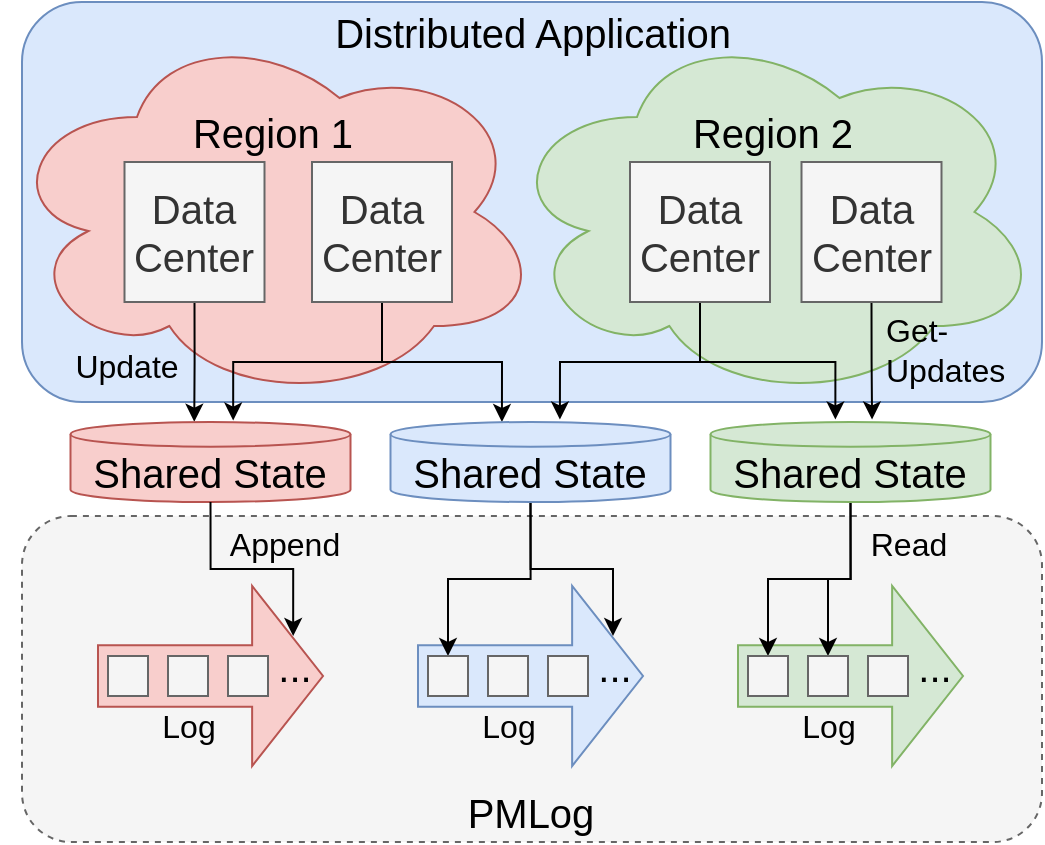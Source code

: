 <mxfile version="15.4.3" type="github">
  <diagram id="oAO2pZPT0fUoAgwEP57n" name="Page-1">
    <mxGraphModel dx="1181" dy="631" grid="1" gridSize="10" guides="1" tooltips="1" connect="1" arrows="1" fold="1" page="1" pageScale="1" pageWidth="827" pageHeight="1169" math="0" shadow="0">
      <root>
        <mxCell id="0" />
        <mxCell id="1" parent="0" />
        <mxCell id="HYF0p5ySEpvF-ASJsfjQ-79" value="" style="rounded=1;whiteSpace=wrap;html=1;fontSize=16;fillColor=#f5f5f5;align=left;dashed=1;strokeColor=#666666;fontColor=#333333;" vertex="1" parent="1">
          <mxGeometry x="110" y="587" width="510" height="163" as="geometry" />
        </mxCell>
        <mxCell id="HYF0p5ySEpvF-ASJsfjQ-60" value="" style="shape=singleArrow;whiteSpace=wrap;html=1;arrowWidth=0.342;arrowSize=0.315;fontSize=20;fillColor=#d5e8d4;strokeColor=#82b366;" vertex="1" parent="1">
          <mxGeometry x="468" y="622" width="112.5" height="90" as="geometry" />
        </mxCell>
        <mxCell id="HYF0p5ySEpvF-ASJsfjQ-55" value="" style="shape=singleArrow;whiteSpace=wrap;html=1;arrowWidth=0.342;arrowSize=0.315;fontSize=20;fillColor=#f8cecc;strokeColor=#b85450;" vertex="1" parent="1">
          <mxGeometry x="148" y="622" width="112.5" height="90" as="geometry" />
        </mxCell>
        <mxCell id="HYF0p5ySEpvF-ASJsfjQ-34" value="" style="shape=singleArrow;whiteSpace=wrap;html=1;arrowWidth=0.342;arrowSize=0.315;fontSize=20;fillColor=#dae8fc;strokeColor=#6c8ebf;" vertex="1" parent="1">
          <mxGeometry x="308" y="622" width="112.5" height="90" as="geometry" />
        </mxCell>
        <mxCell id="HYF0p5ySEpvF-ASJsfjQ-19" value="" style="rounded=1;whiteSpace=wrap;html=1;fontSize=20;fillColor=#dae8fc;strokeColor=#6c8ebf;" vertex="1" parent="1">
          <mxGeometry x="110" y="330" width="510" height="200" as="geometry" />
        </mxCell>
        <mxCell id="HYF0p5ySEpvF-ASJsfjQ-12" value="" style="ellipse;shape=cloud;whiteSpace=wrap;html=1;fillColor=#f8cecc;strokeColor=#b85450;" vertex="1" parent="1">
          <mxGeometry x="100" y="340" width="270" height="190" as="geometry" />
        </mxCell>
        <mxCell id="HYF0p5ySEpvF-ASJsfjQ-88" style="edgeStyle=orthogonalEdgeStyle;rounded=0;orthogonalLoop=1;jettySize=auto;html=1;exitX=0.5;exitY=1;exitDx=0;exitDy=0;entryX=0.442;entryY=-0.004;entryDx=0;entryDy=0;entryPerimeter=0;fontSize=16;startArrow=none;startFill=0;endArrow=classic;endFill=1;" edge="1" parent="1" source="HYF0p5ySEpvF-ASJsfjQ-13" target="HYF0p5ySEpvF-ASJsfjQ-50">
          <mxGeometry relative="1" as="geometry" />
        </mxCell>
        <mxCell id="HYF0p5ySEpvF-ASJsfjQ-13" value="&lt;font style=&quot;font-size: 20px&quot;&gt;Data&lt;br&gt;Center&lt;/font&gt;" style="whiteSpace=wrap;html=1;aspect=fixed;fillColor=#f5f5f5;strokeColor=#666666;fontColor=#333333;" vertex="1" parent="1">
          <mxGeometry x="161.25" y="410" width="70" height="70" as="geometry" />
        </mxCell>
        <mxCell id="HYF0p5ySEpvF-ASJsfjQ-87" style="edgeStyle=orthogonalEdgeStyle;rounded=0;orthogonalLoop=1;jettySize=auto;html=1;exitX=0.5;exitY=1;exitDx=0;exitDy=0;entryX=0.398;entryY=0;entryDx=0;entryDy=0;entryPerimeter=0;fontSize=16;startArrow=none;startFill=0;endArrow=classic;endFill=1;" edge="1" parent="1" source="HYF0p5ySEpvF-ASJsfjQ-14" target="HYF0p5ySEpvF-ASJsfjQ-21">
          <mxGeometry relative="1" as="geometry" />
        </mxCell>
        <mxCell id="HYF0p5ySEpvF-ASJsfjQ-89" style="edgeStyle=orthogonalEdgeStyle;rounded=0;orthogonalLoop=1;jettySize=auto;html=1;exitX=0.5;exitY=1;exitDx=0;exitDy=0;entryX=0.581;entryY=-0.018;entryDx=0;entryDy=0;entryPerimeter=0;fontSize=16;startArrow=none;startFill=0;endArrow=classic;endFill=1;" edge="1" parent="1" source="HYF0p5ySEpvF-ASJsfjQ-14" target="HYF0p5ySEpvF-ASJsfjQ-50">
          <mxGeometry relative="1" as="geometry" />
        </mxCell>
        <mxCell id="HYF0p5ySEpvF-ASJsfjQ-14" value="&lt;font style=&quot;font-size: 20px&quot;&gt;Data&lt;br&gt;Center&lt;/font&gt;" style="whiteSpace=wrap;html=1;aspect=fixed;fillColor=#f5f5f5;strokeColor=#666666;fontColor=#333333;" vertex="1" parent="1">
          <mxGeometry x="255" y="410" width="70" height="70" as="geometry" />
        </mxCell>
        <mxCell id="HYF0p5ySEpvF-ASJsfjQ-15" value="" style="ellipse;shape=cloud;whiteSpace=wrap;html=1;fillColor=#d5e8d4;strokeColor=#82b366;" vertex="1" parent="1">
          <mxGeometry x="350" y="340" width="270" height="190" as="geometry" />
        </mxCell>
        <mxCell id="HYF0p5ySEpvF-ASJsfjQ-85" style="edgeStyle=orthogonalEdgeStyle;rounded=0;orthogonalLoop=1;jettySize=auto;html=1;exitX=0.5;exitY=1;exitDx=0;exitDy=0;fontSize=16;startArrow=none;startFill=0;endArrow=classic;endFill=1;entryX=0.605;entryY=-0.032;entryDx=0;entryDy=0;entryPerimeter=0;" edge="1" parent="1" source="HYF0p5ySEpvF-ASJsfjQ-16" target="HYF0p5ySEpvF-ASJsfjQ-21">
          <mxGeometry relative="1" as="geometry" />
        </mxCell>
        <mxCell id="HYF0p5ySEpvF-ASJsfjQ-86" style="edgeStyle=orthogonalEdgeStyle;rounded=0;orthogonalLoop=1;jettySize=auto;html=1;exitX=0.5;exitY=1;exitDx=0;exitDy=0;entryX=0.446;entryY=-0.032;entryDx=0;entryDy=0;entryPerimeter=0;fontSize=16;startArrow=none;startFill=0;endArrow=classic;endFill=1;" edge="1" parent="1" source="HYF0p5ySEpvF-ASJsfjQ-16" target="HYF0p5ySEpvF-ASJsfjQ-51">
          <mxGeometry relative="1" as="geometry" />
        </mxCell>
        <mxCell id="HYF0p5ySEpvF-ASJsfjQ-16" value="&lt;font style=&quot;font-size: 20px&quot;&gt;Data&lt;br&gt;Center&lt;/font&gt;" style="whiteSpace=wrap;html=1;aspect=fixed;fillColor=#f5f5f5;strokeColor=#666666;fontColor=#333333;" vertex="1" parent="1">
          <mxGeometry x="414" y="410" width="70" height="70" as="geometry" />
        </mxCell>
        <mxCell id="HYF0p5ySEpvF-ASJsfjQ-84" style="edgeStyle=orthogonalEdgeStyle;rounded=0;orthogonalLoop=1;jettySize=auto;html=1;exitX=0.5;exitY=1;exitDx=0;exitDy=0;entryX=0.577;entryY=-0.032;entryDx=0;entryDy=0;entryPerimeter=0;fontSize=16;startArrow=none;startFill=0;endArrow=classic;endFill=1;" edge="1" parent="1" source="HYF0p5ySEpvF-ASJsfjQ-17" target="HYF0p5ySEpvF-ASJsfjQ-51">
          <mxGeometry relative="1" as="geometry" />
        </mxCell>
        <mxCell id="HYF0p5ySEpvF-ASJsfjQ-17" value="&lt;font style=&quot;font-size: 20px&quot;&gt;Data&lt;br&gt;Center&lt;/font&gt;" style="whiteSpace=wrap;html=1;aspect=fixed;fillColor=#f5f5f5;strokeColor=#666666;fontColor=#333333;" vertex="1" parent="1">
          <mxGeometry x="499.75" y="410" width="70" height="70" as="geometry" />
        </mxCell>
        <mxCell id="HYF0p5ySEpvF-ASJsfjQ-18" value="Distributed Application" style="text;html=1;align=center;verticalAlign=middle;resizable=0;points=[];autosize=1;strokeColor=none;fillColor=none;fontSize=20;" vertex="1" parent="1">
          <mxGeometry x="260" y="330" width="210" height="30" as="geometry" />
        </mxCell>
        <mxCell id="HYF0p5ySEpvF-ASJsfjQ-74" style="edgeStyle=orthogonalEdgeStyle;rounded=0;orthogonalLoop=1;jettySize=auto;html=1;exitX=0.5;exitY=1;exitDx=0;exitDy=0;exitPerimeter=0;entryX=0.5;entryY=0;entryDx=0;entryDy=0;fontSize=16;startArrow=none;startFill=0;endArrow=classic;endFill=1;" edge="1" parent="1" source="HYF0p5ySEpvF-ASJsfjQ-21" target="HYF0p5ySEpvF-ASJsfjQ-35">
          <mxGeometry relative="1" as="geometry" />
        </mxCell>
        <mxCell id="HYF0p5ySEpvF-ASJsfjQ-75" style="edgeStyle=orthogonalEdgeStyle;rounded=0;orthogonalLoop=1;jettySize=auto;html=1;exitX=0.5;exitY=1;exitDx=0;exitDy=0;exitPerimeter=0;fontSize=16;startArrow=none;startFill=0;endArrow=classic;endFill=1;" edge="1" parent="1" source="HYF0p5ySEpvF-ASJsfjQ-21" target="HYF0p5ySEpvF-ASJsfjQ-40">
          <mxGeometry relative="1" as="geometry" />
        </mxCell>
        <mxCell id="HYF0p5ySEpvF-ASJsfjQ-21" value="Shared State" style="shape=cylinder3;whiteSpace=wrap;html=1;boundedLbl=1;backgroundOutline=1;size=6.167;fontSize=20;fillColor=#dae8fc;strokeColor=#6c8ebf;" vertex="1" parent="1">
          <mxGeometry x="294.25" y="540" width="140" height="40" as="geometry" />
        </mxCell>
        <mxCell id="HYF0p5ySEpvF-ASJsfjQ-29" value="PMLog" style="text;html=1;align=center;verticalAlign=middle;resizable=0;points=[];autosize=1;strokeColor=none;fillColor=none;fontSize=20;" vertex="1" parent="1">
          <mxGeometry x="324.25" y="720" width="80" height="30" as="geometry" />
        </mxCell>
        <mxCell id="HYF0p5ySEpvF-ASJsfjQ-31" value="Region 1" style="text;html=1;align=center;verticalAlign=middle;resizable=0;points=[];autosize=1;strokeColor=none;fillColor=none;fontSize=20;" vertex="1" parent="1">
          <mxGeometry x="185" y="380" width="100" height="30" as="geometry" />
        </mxCell>
        <mxCell id="HYF0p5ySEpvF-ASJsfjQ-32" value="Region 2" style="text;html=1;align=center;verticalAlign=middle;resizable=0;points=[];autosize=1;strokeColor=none;fillColor=none;fontSize=20;" vertex="1" parent="1">
          <mxGeometry x="435" y="380" width="100" height="30" as="geometry" />
        </mxCell>
        <mxCell id="HYF0p5ySEpvF-ASJsfjQ-35" value="" style="whiteSpace=wrap;html=1;aspect=fixed;fontSize=20;fillColor=#f5f5f5;strokeColor=#666666;fontColor=#333333;" vertex="1" parent="1">
          <mxGeometry x="313" y="657" width="20" height="20" as="geometry" />
        </mxCell>
        <mxCell id="HYF0p5ySEpvF-ASJsfjQ-36" value="" style="whiteSpace=wrap;html=1;aspect=fixed;fontSize=20;fillColor=#f5f5f5;strokeColor=#666666;fontColor=#333333;" vertex="1" parent="1">
          <mxGeometry x="343" y="657" width="20" height="20" as="geometry" />
        </mxCell>
        <mxCell id="HYF0p5ySEpvF-ASJsfjQ-37" value="" style="whiteSpace=wrap;html=1;aspect=fixed;fontSize=20;fillColor=#f5f5f5;strokeColor=#666666;fontColor=#333333;" vertex="1" parent="1">
          <mxGeometry x="373" y="657" width="20" height="20" as="geometry" />
        </mxCell>
        <mxCell id="HYF0p5ySEpvF-ASJsfjQ-40" value="..." style="text;html=1;align=center;verticalAlign=middle;resizable=0;points=[];autosize=1;strokeColor=none;fillColor=none;fontSize=20;" vertex="1" parent="1">
          <mxGeometry x="390.5" y="647" width="30" height="30" as="geometry" />
        </mxCell>
        <mxCell id="HYF0p5ySEpvF-ASJsfjQ-50" value="Shared State" style="shape=cylinder3;whiteSpace=wrap;html=1;boundedLbl=1;backgroundOutline=1;size=6.167;fontSize=20;fillColor=#f8cecc;strokeColor=#b85450;" vertex="1" parent="1">
          <mxGeometry x="134.25" y="540" width="140" height="40" as="geometry" />
        </mxCell>
        <mxCell id="HYF0p5ySEpvF-ASJsfjQ-77" style="edgeStyle=orthogonalEdgeStyle;rounded=0;orthogonalLoop=1;jettySize=auto;html=1;exitX=0.5;exitY=1;exitDx=0;exitDy=0;exitPerimeter=0;entryX=0.5;entryY=0;entryDx=0;entryDy=0;fontSize=16;startArrow=none;startFill=0;endArrow=classic;endFill=1;" edge="1" parent="1" source="HYF0p5ySEpvF-ASJsfjQ-51" target="HYF0p5ySEpvF-ASJsfjQ-61">
          <mxGeometry relative="1" as="geometry" />
        </mxCell>
        <mxCell id="HYF0p5ySEpvF-ASJsfjQ-78" style="edgeStyle=orthogonalEdgeStyle;rounded=0;orthogonalLoop=1;jettySize=auto;html=1;exitX=0.5;exitY=1;exitDx=0;exitDy=0;exitPerimeter=0;fontSize=16;startArrow=none;startFill=0;endArrow=classic;endFill=1;" edge="1" parent="1" source="HYF0p5ySEpvF-ASJsfjQ-51" target="HYF0p5ySEpvF-ASJsfjQ-62">
          <mxGeometry relative="1" as="geometry" />
        </mxCell>
        <mxCell id="HYF0p5ySEpvF-ASJsfjQ-51" value="Shared State" style="shape=cylinder3;whiteSpace=wrap;html=1;boundedLbl=1;backgroundOutline=1;size=6.167;fontSize=20;fillColor=#d5e8d4;strokeColor=#82b366;" vertex="1" parent="1">
          <mxGeometry x="454.25" y="540" width="140" height="40" as="geometry" />
        </mxCell>
        <mxCell id="HYF0p5ySEpvF-ASJsfjQ-56" value="" style="whiteSpace=wrap;html=1;aspect=fixed;fontSize=20;fillColor=#f5f5f5;strokeColor=#666666;fontColor=#333333;" vertex="1" parent="1">
          <mxGeometry x="153" y="657" width="20" height="20" as="geometry" />
        </mxCell>
        <mxCell id="HYF0p5ySEpvF-ASJsfjQ-57" value="" style="whiteSpace=wrap;html=1;aspect=fixed;fontSize=20;fillColor=#f5f5f5;strokeColor=#666666;fontColor=#333333;" vertex="1" parent="1">
          <mxGeometry x="183" y="657" width="20" height="20" as="geometry" />
        </mxCell>
        <mxCell id="HYF0p5ySEpvF-ASJsfjQ-58" value="" style="whiteSpace=wrap;html=1;aspect=fixed;fontSize=20;fillColor=#f5f5f5;strokeColor=#666666;fontColor=#333333;" vertex="1" parent="1">
          <mxGeometry x="213" y="657" width="20" height="20" as="geometry" />
        </mxCell>
        <mxCell id="HYF0p5ySEpvF-ASJsfjQ-59" value="..." style="text;html=1;align=center;verticalAlign=middle;resizable=0;points=[];autosize=1;strokeColor=none;fillColor=none;fontSize=20;" vertex="1" parent="1">
          <mxGeometry x="230.5" y="647" width="30" height="30" as="geometry" />
        </mxCell>
        <mxCell id="HYF0p5ySEpvF-ASJsfjQ-61" value="" style="whiteSpace=wrap;html=1;aspect=fixed;fontSize=20;fillColor=#f5f5f5;strokeColor=#666666;fontColor=#333333;" vertex="1" parent="1">
          <mxGeometry x="473" y="657" width="20" height="20" as="geometry" />
        </mxCell>
        <mxCell id="HYF0p5ySEpvF-ASJsfjQ-62" value="" style="whiteSpace=wrap;html=1;aspect=fixed;fontSize=20;fillColor=#f5f5f5;strokeColor=#666666;fontColor=#333333;" vertex="1" parent="1">
          <mxGeometry x="503" y="657" width="20" height="20" as="geometry" />
        </mxCell>
        <mxCell id="HYF0p5ySEpvF-ASJsfjQ-63" value="" style="whiteSpace=wrap;html=1;aspect=fixed;fontSize=20;fillColor=#f5f5f5;strokeColor=#666666;fontColor=#333333;" vertex="1" parent="1">
          <mxGeometry x="533" y="657" width="20" height="20" as="geometry" />
        </mxCell>
        <mxCell id="HYF0p5ySEpvF-ASJsfjQ-64" value="..." style="text;html=1;align=center;verticalAlign=middle;resizable=0;points=[];autosize=1;strokeColor=none;fillColor=none;fontSize=20;" vertex="1" parent="1">
          <mxGeometry x="550.5" y="647" width="30" height="30" as="geometry" />
        </mxCell>
        <mxCell id="HYF0p5ySEpvF-ASJsfjQ-65" value="Update" style="text;html=1;align=center;verticalAlign=middle;resizable=0;points=[];autosize=1;strokeColor=none;fillColor=none;fontSize=16;" vertex="1" parent="1">
          <mxGeometry x="126.75" y="502" width="70" height="20" as="geometry" />
        </mxCell>
        <mxCell id="HYF0p5ySEpvF-ASJsfjQ-66" value="Get-&lt;br&gt;Updates" style="text;html=1;align=left;verticalAlign=middle;resizable=0;points=[];autosize=1;strokeColor=none;fillColor=none;fontSize=16;" vertex="1" parent="1">
          <mxGeometry x="540" y="484" width="80" height="40" as="geometry" />
        </mxCell>
        <mxCell id="HYF0p5ySEpvF-ASJsfjQ-70" value="" style="endArrow=classic;html=1;rounded=0;fontSize=16;edgeStyle=orthogonalEdgeStyle;exitX=0.5;exitY=1;exitDx=0;exitDy=0;exitPerimeter=0;entryX=0.503;entryY=0;entryDx=0;entryDy=0;entryPerimeter=0;" edge="1" parent="1" source="HYF0p5ySEpvF-ASJsfjQ-50" target="HYF0p5ySEpvF-ASJsfjQ-59">
          <mxGeometry width="50" height="50" relative="1" as="geometry">
            <mxPoint x="269.25" y="620" as="sourcePoint" />
            <mxPoint x="319.25" y="570" as="targetPoint" />
          </mxGeometry>
        </mxCell>
        <mxCell id="HYF0p5ySEpvF-ASJsfjQ-71" value="Append" style="text;html=1;align=center;verticalAlign=middle;resizable=0;points=[];autosize=1;strokeColor=none;fillColor=none;fontSize=16;" vertex="1" parent="1">
          <mxGeometry x="206" y="591" width="70" height="20" as="geometry" />
        </mxCell>
        <mxCell id="HYF0p5ySEpvF-ASJsfjQ-76" value="Read" style="text;html=1;align=center;verticalAlign=middle;resizable=0;points=[];autosize=1;strokeColor=none;fillColor=none;fontSize=16;" vertex="1" parent="1">
          <mxGeometry x="528" y="591" width="50" height="20" as="geometry" />
        </mxCell>
        <mxCell id="HYF0p5ySEpvF-ASJsfjQ-80" value="Log" style="text;html=1;align=center;verticalAlign=middle;resizable=0;points=[];autosize=1;strokeColor=none;fillColor=none;fontSize=16;" vertex="1" parent="1">
          <mxGeometry x="173" y="682" width="40" height="20" as="geometry" />
        </mxCell>
        <mxCell id="HYF0p5ySEpvF-ASJsfjQ-81" value="Log" style="text;html=1;align=center;verticalAlign=middle;resizable=0;points=[];autosize=1;strokeColor=none;fillColor=none;fontSize=16;" vertex="1" parent="1">
          <mxGeometry x="333" y="682" width="40" height="20" as="geometry" />
        </mxCell>
        <mxCell id="HYF0p5ySEpvF-ASJsfjQ-82" value="Log" style="text;html=1;align=center;verticalAlign=middle;resizable=0;points=[];autosize=1;strokeColor=none;fillColor=none;fontSize=16;" vertex="1" parent="1">
          <mxGeometry x="493" y="682" width="40" height="20" as="geometry" />
        </mxCell>
      </root>
    </mxGraphModel>
  </diagram>
</mxfile>
